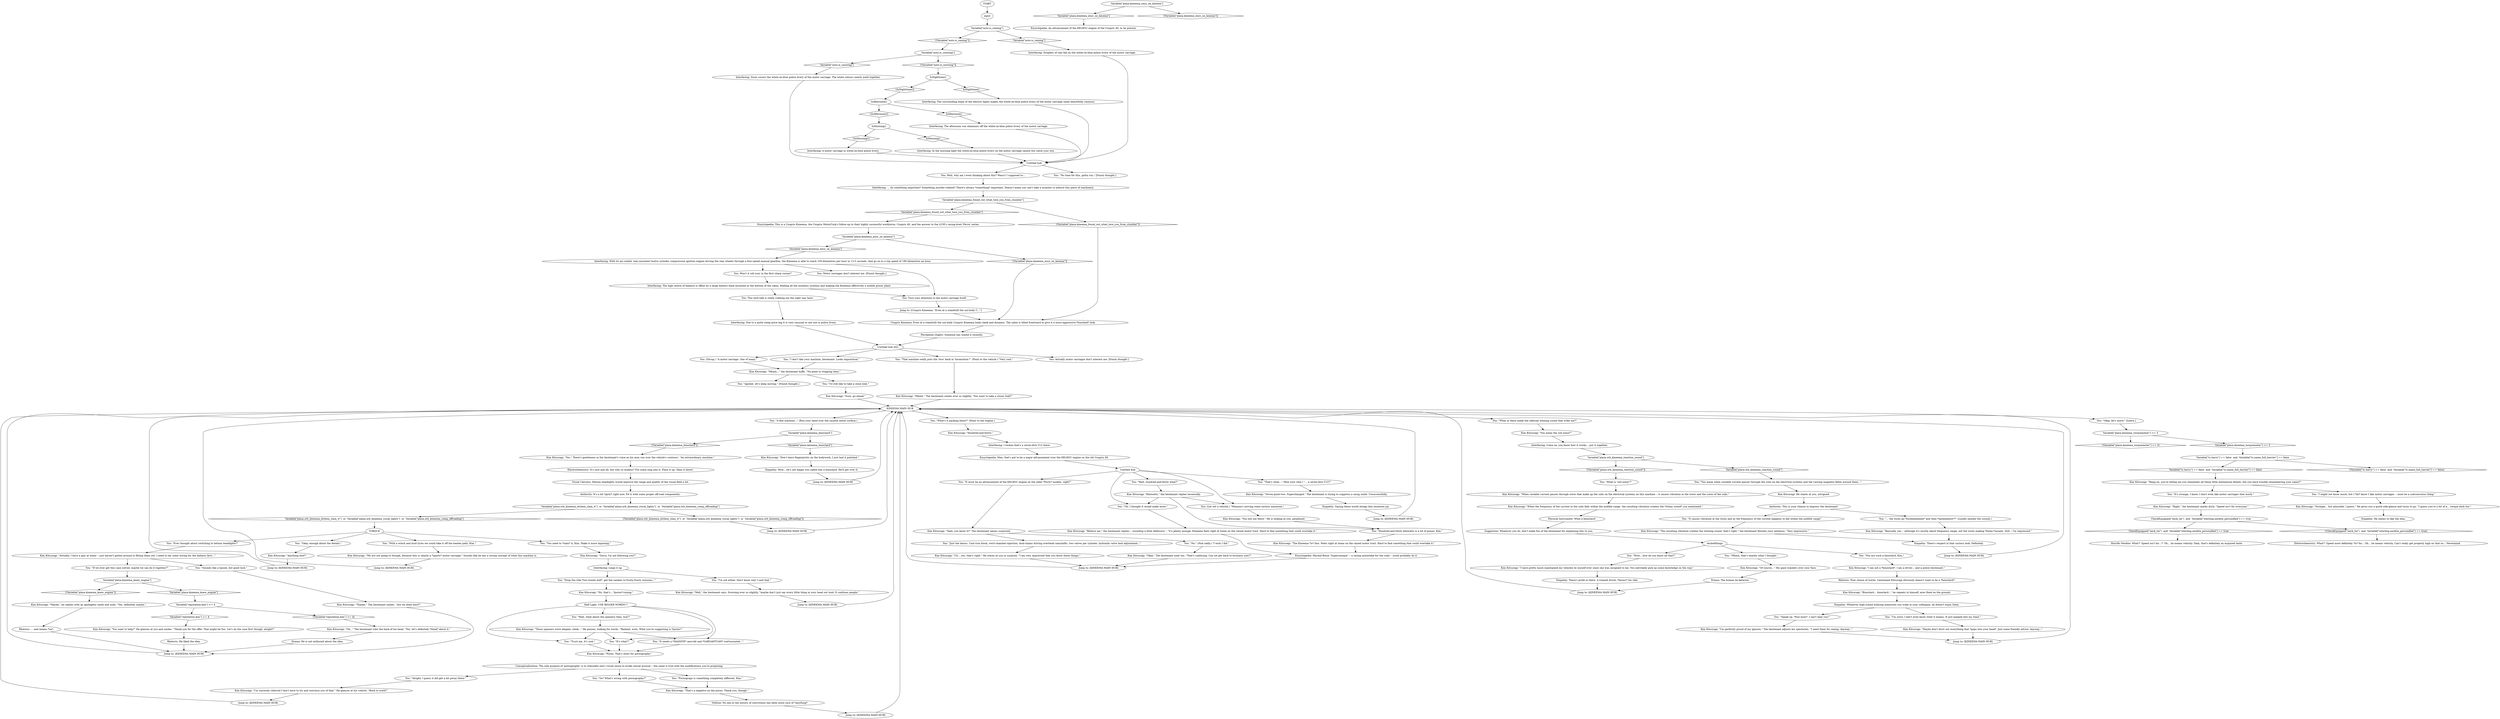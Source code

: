 # KINEEMA ORB / torque talk
# Kim has a sweet ride, the Coupris Kineema - the sports version of the Coupris 40 police motor-carriage. You should definitely talk about it.
# ==================================================
digraph G {
	  0 [label="START"];
	  1 [label="input"];
	  2 [label="Kim Kitsuragi: \"Well,\" the lieutenant says, frowning ever so slightly, \"maybe don't just say every little thing in your head out loud. It confuses people.\""];
	  3 [label="You: (Shrug.) \"A motor carriage. One of many.\""];
	  4 [label="You: \"I'd still like to take a close look.\""];
	  5 [label="You: \"What in there made the infernal whining sound that woke me?\""];
	  6 [label="You: \"It needs a *MASSIVE* aero-kit and *GARGANTUAN* roof-mounted...\""];
	  7 [label="Jump to: [KINEEMA MAIN HUB]"];
	  8 [label="You: \"Just the basics. Cast-iron block, swirl-chamber-injection, dual-chains driving overhead camshafts, two valves per cylinder, hydraulic valve lash adjustment...\""];
	  9 [label="Variable[\"plaza.kineema_ency_on_kinema\"]"];
	  10 [label="Variable[\"plaza.kineema_ency_on_kinema\"]", shape=diamond];
	  11 [label="!(Variable[\"plaza.kineema_ency_on_kinema\"])", shape=diamond];
	  12 [label="Electrochemistry: It's nice and all, but why so modest? Put some zing into it. Flare it up. Slam it down!"];
	  13 [label="Kim Kitsuragi: \"Believe me,\" the lieutenant replies -- sounding a little defensive -- \"it's plenty enough. Kineema feels right at home on the raised motor tract. Hard to find something that could overtake it.\""];
	  14 [label="Variable[\"plaza.kineema_ency_on_kinema\"]"];
	  15 [label="Variable[\"plaza.kineema_ency_on_kinema\"]", shape=diamond];
	  16 [label="!(Variable[\"plaza.kineema_ency_on_kinema\"])", shape=diamond];
	  17 [label="Jump to: [KINEEMA MAIN HUB]"];
	  18 [label="Kim Kitsuragi: \"Don't leave fingerprints on the bodywork, I just had it polished.\""];
	  19 [label="Empathy: He seems to like the idea."];
	  20 [label="You: \"It causes vibration in the wires and as the frequency of the current happens to fall within the audible range\""];
	  21 [label="Kim Kitsuragi: He stares at you, intrigued."];
	  22 [label="Jump to: [KINEEMA MAIN HUB]"];
	  23 [label="Encyclopedia: This is a Coupris Kineema, the Coupris MotorCorp's follow-up to their highly successful workhorse, Coupris 40, and the answer to the LUM's racing-bred 'Fevre' series."];
	  24 [label="Kim Kitsuragi: \"No, that's... *porno*-tuning.\""];
	  25 [label="Kim Kitsuragi: \"Porno. That's short for pornography.\""];
	  26 [label="You: \"Sounds like a hassle, but good luck.\""];
	  27 [label="Kim Kitsuragi: \"Yeah, you know it?\" The lieutenant seems surprised."];
	  28 [label="Kim Kitsuragi: \"Oh...\" The lieutenant rubs the back of his head. \"Yes, let's definitely *think* about it.\""];
	  29 [label="Kim Kitsuragi: \"Binoclard... binoclard...\" he repeats to himself, eyes fixed on the ground."];
	  30 [label="You: Won't it roll over in the first sharp corner?"];
	  31 [label="Interfacing: The afternoon sun shimmers off the white-on-blue police livery of the motor carriage."];
	  32 [label="Electrochemistry: What?! Speed most definitely *is* for... Oh... he means velocity. Can't really get properly high on that so... Nevermind."];
	  33 [label="Half Light: USE BIGGER WORDS!!!"];
	  34 [label="You: \"... the wires go *bweeeeeeeeee* and then *neeeeeeeow*?\" (Loudly imitate the sounds.)"];
	  35 [label="TORQUE"];
	  36 [label="Rhetoric: Poor choice of words. Lieutenant Kitsuragi obviously doesn't want to be a *binoclard*."];
	  37 [label="You: Turn your attention to the motor carriage itself."];
	  38 [label="You: \"It's strange, I know. I don't even like motor carriages that much.\""];
	  39 [label="Variable[\"auto.is_snowing\"]"];
	  40 [label="Variable[\"auto.is_snowing\"]", shape=diamond];
	  41 [label="!(Variable[\"auto.is_snowing\"])", shape=diamond];
	  42 [label="IsAfternoon()"];
	  43 [label="IsAfternoon()", shape=diamond];
	  44 [label="!(IsAfternoon())", shape=diamond];
	  45 [label="Interfacing: Snow covers the white-on-blue police livery of the motor carriage. The white colours nearly meld together."];
	  46 [label="Empathy: There's pride in there. A trained driver, *knows* his ride."];
	  47 [label="Physical Instrument: What a binoclard!"];
	  48 [label="You: \"No.\" (Nod sadly.) \"I wish I did.\""];
	  49 [label="Kim Kitsuragi: \"That's a negative on the porno. Thank you, though.\""];
	  50 [label="Kim Kitsuragi: \"Maybe,\" he replies with an apologetic smile and nods. \"Yes, definitely maybe.\""];
	  51 [label="Jump to: [KINEEMA MAIN HUB]"];
	  52 [label="Kim Kitsuragi: \"Maybe don't blurt out everything that *pops into your head*. Just some friendly advice. Anyway...\""];
	  53 [label="You: \"Pornograpy is something completely different, Kim.\""];
	  54 [label="Kim Kitsuragi: \"Those spinners were elegant, sleek...\" He pauses, looking for words. \"Radiant, even. What you're suggesting is *porno*.\""];
	  55 [label="Variable[\"plaza.orb_kineema_elchem_slam_it\"]  or  Variable[\"plaza.orb_kineema_viscal_lights\"]  or  Variable[\"plaza.orb_kineema_comp_offroading\"]"];
	  56 [label="Variable[\"plaza.orb_kineema_elchem_slam_it\"]  or  Variable[\"plaza.orb_kineema_viscal_lights\"]  or  Variable[\"plaza.orb_kineema_comp_offroading\"]", shape=diamond];
	  57 [label="!(Variable[\"plaza.orb_kineema_elchem_slam_it\"]  or  Variable[\"plaza.orb_kineema_viscal_lights\"]  or  Variable[\"plaza.orb_kineema_comp_offroading\"])", shape=diamond];
	  58 [label="Untitled hub"];
	  59 [label="Empathy: There's respect in that curious look. Definitely."];
	  60 [label="You: \"What's it packing there?\" (Point to the engine.)"];
	  61 [label="You: \"With a winch and mud tyres we could take it off the beaten path, Kim.\""];
	  62 [label="You: \"So? What's wrong with pornography?\""];
	  63 [label="You: \"Speak up, *four-eyes*, I can't hear you!\""];
	  64 [label="Jump to: [KINEEMA MAIN HUB]"];
	  65 [label="You: \"You mean when variable current passes through the coils on the electrical systems and the varying magnetic fields around them...\""];
	  66 [label="Encyclopedia: An advancement of the KR18GU engine of the Coupris 40, to be precise."];
	  67 [label="Interfacing: Lingo it up."];
	  68 [label="Variable[\"plaza.kineema_torquemeter\"] >= 3"];
	  69 [label="Variable[\"plaza.kineema_torquemeter\"] >= 3", shape=diamond];
	  70 [label="!(Variable[\"plaza.kineema_torquemeter\"] >= 3)", shape=diamond];
	  71 [label="Encyclopedia: Harmel-Rioux 'Supersonique' -- a racing motorbike for the road -- could probably do it."];
	  72 [label="Kim Kitsuragi: \"Yes.\" There's gentleness in the lieutenant's voice as his eyes run over the vehicle's contours. \"An extraordinary machine.\""];
	  73 [label="Kim Kitsuragi: \"You lost me there.\" He is looking at you, perplexed."];
	  74 [label="Kim Kitsuragi: \"Actually, I have a pair at home -- just haven't gotten around to fitting them yet. I need to lay some wiring for the ballasts first...\""];
	  75 [label="Kim Kitsuragi: \"Uh... yes, that's right.\" He stares at you in surprise. \"I am very impressed that you know these things.\""];
	  76 [label="Kim Kitsuragi: \"I am not a *binoclard*, I am a driver... and a police lieutenant.\""];
	  77 [label="You: \"Oh, I thought it would make more.\""];
	  78 [label="You: Wait, why am I even thinking about this? Wasn't I supposed to..."];
	  79 [label="KINEEMA MAIN HUB"];
	  80 [label="Kim Kitsuragi: \"I'm perfectly proud of my glasses.\" The lieutenant adjusts his spectacles. \"I need them for seeing. Anyway...\""];
	  81 [label="You: \"Okay, enough about the details.\""];
	  82 [label="Interfacing: Come on, you know how it works... put it together."];
	  83 [label="Encyclopedia: Man, that's got to be a major advancement over the KR18GU engine on the old Coupris 40."];
	  84 [label="Empathy: Saying these words brings him immense joy."];
	  85 [label="Kim Kitsuragi: \"Basically, yes -- although it's mostly about frequency range, not the wires making *bwee-*sounds. Still -- I'm impressed.\""];
	  86 [label="Interfacing: Due to a quite steep price tag it is very unusual to see one in police livery."];
	  87 [label="ahubofthings"];
	  88 [label="Variable[\"auto.is_raining\"]"];
	  89 [label="Variable[\"auto.is_raining\"]", shape=diamond];
	  90 [label="!(Variable[\"auto.is_raining\"])", shape=diamond];
	  91 [label="Visual Calculus: Helium headlights would improve the range and quality of the visual field a lot."];
	  92 [label="You: \"Wait, hundred-and-thirty what?\""];
	  93 [label="You: Actually motor carriages don't interest me. [Finish thought.]"];
	  94 [label="You: \"Agreed, let's keep moving.\" [Finish thought.]"];
	  95 [label="You: \"Okay, let's move.\" [Leave.]"];
	  96 [label="Kim Kitsuragi: \"I have pretty much maintained my vehicles by myself ever since one was assigned to me. You inevitably pick up some knowledge on the way.\""];
	  97 [label="Kim Kitsuragi: \"Sorry, I'm not following you?\""];
	  98 [label="Empathy: Whatever high-school bullying memories you woke in your colleague, he doesn't enjoy them."];
	  99 [label="Variable[\"plaza.kineema_binoclard\"]"];
	  100 [label="Variable[\"plaza.kineema_binoclard\"]", shape=diamond];
	  101 [label="!(Variable[\"plaza.kineema_binoclard\"])", shape=diamond];
	  102 [label="Kim Kitsuragi: \"Hang on, you're telling me you remember all these little mechanical details, but you have trouble remembering your name?\""];
	  103 [label="Authority: It's a bit *girly* right now. Fit it with some proper off-road components."];
	  104 [label="Kim Kitsuragi: \"I'm sincerely relieved I don't have to try and convince you of that.\" He glances at his vehicle. \"Back to work?\""];
	  105 [label="Volition: No one in the history of convictions has been more sure of *anything*."];
	  106 [label="Drama: The human lie-detector."];
	  107 [label="You: \"A fine machine...\" (Run your hand over the smooth metal surface.)"];
	  108 [label="Kim Kitsuragi: \"The Kineema *is* fast. Feels right at home on the raised motor tract. Hard to find something that could overtake it.\""];
	  109 [label="You: \"Ever thought about switching to helium headlights?\""];
	  110 [label="Interfacing: I reckon that's a seven-litre V12 there."];
	  111 [label="Rhetoric: He liked the idea."];
	  112 [label="Kim Kitsuragi: \"Okay.\" The lieutenant nods too. \"That's confusing. Can we get back to business now?\""];
	  113 [label="You: \"I don't like your machine, lieutenant. Looks impractical.\""];
	  114 [label="You: \"You need to *slam* it, Kim. Make it more imposing.\""];
	  115 [label="Kim Kitsuragi: \"Seven-point-two. Supercharged.\" The lieutenant is trying to suppress a smug smile. Unsuccessfully."];
	  116 [label="Jump to: [KINEEMA MAIN HUB]"];
	  117 [label="Interfacing: The surrounding blaze of the electric lights makes the white-on-blue police livery of the motor carriage seem beautifully ominous."];
	  118 [label="You: \"Wait, what about the spinners then, huh?\""];
	  119 [label="Jump to: [KINEEMA MAIN HUB]"];
	  120 [label="Jump to: [KINEEMA MAIN HUB]"];
	  121 [label="Drama: He is not enthused about the idea."];
	  122 [label="Jump to: [KINEEMA MAIN HUB]"];
	  124 [label="Kim Kitsuragi: \"We are not going to though, because this is clearly a *sports* motor carriage.\" Sounds like he has a strong concept of what this machine is."];
	  125 [label="You: (Let out a whistle.) \"Momma's serving some serious macaroni.\""];
	  126 [label="Variable[\"plaza.kineema_knew_engine\"]"];
	  127 [label="Variable[\"plaza.kineema_knew_engine\"]", shape=diamond];
	  128 [label="!(Variable[\"plaza.kineema_knew_engine\"])", shape=diamond];
	  129 [label="Jump to: [Coupris Kineema: \"Even at a standstill the uni-body C...\"]"];
	  130 [label="Jump to: [KINEEMA MAIN HUB]"];
	  131 [label="Rhetoric: ... and means *no*."];
	  132 [label="Conceptualization: The sole purpose of 'pornography' is to stimulate one's visual sense to evoke sexual arousal -- the same is true with the modifications you're proposing."];
	  133 [label="You: \"Trust me, it's cool.\""];
	  134 [label="Suggestion: Whatever you do, don't make fun of the lieutenant for explaining this to you."];
	  135 [label="Kim Kitsuragi: \"When the frequency of the current in the coils falls within the audible range  the resulting vibration creates the *whiny sound* you mentioned.\""];
	  136 [label="You: \"Drop the ride *two hundo mill*, get the camber to frosty-frosty minuses...\""];
	  137 [label="Kim Kitsuragi: \"Anything else?\""];
	  138 [label="You: \"What is 'coil noise'?\""];
	  139 [label="Untitled hub"];
	  140 [label="Variable[\"reputation.kim\"] >= 4"];
	  141 [label="Variable[\"reputation.kim\"] >= 4", shape=diamond];
	  142 [label="!(Variable[\"reputation.kim\"] >= 4)", shape=diamond];
	  143 [label="Jump to: [KINEEMA MAIN HUB]"];
	  144 [label="Authority: This is your chance to impress the lieutenant!"];
	  145 [label="Interfacing: ... do something important? Something murder-related? There's always *something* important. Doesn't mean you can't take a moment to admire this piece of machinery."];
	  146 [label="Coupris Kineema: Even at a standstill the uni-body Coupris Kineema looks sleek and dynamic. The cabin is tilted frontward to give it a more aggressive *hunched* look."];
	  147 [label="Kim Kitsuragi: \"When variable current passes through wires that make up the coils on the electrical systems on this machine -- it causes vibration in the wires and the cores of the coils.\""];
	  148 [label="You: \"Hundred-and-thirty kilowatts is a lot of power, Kim.\""];
	  149 [label="You: \"It must be an advancement of the KR18GU engine on the older *Forty* models, right?\""];
	  150 [label="You: \"I'm sorry. I don't even know what it means. It just popped into my head.\""];
	  151 [label="IsMorning()"];
	  152 [label="IsMorning()", shape=diamond];
	  153 [label="!(IsMorning())", shape=diamond];
	  154 [label="Empathy: Wow... he's not happy you called him a binoclard. He'll get over it."];
	  155 [label="You: \"I might not know much, but I *do* know I like motor carriages -- must be a subconscious thing.\""];
	  156 [label="You: \"I'm not either. Don't know why I said that.\""];
	  157 [label="You: \"That machine really puts the 'loco' back in 'locomotion'!\" (Point to the vehicle.) \"Very cool.\""];
	  158 [label="You: \"Wow... how do you know all that?\""];
	  159 [label="You: This tech-talk is really rubbing me the right way here."];
	  160 [label="Perception (Sight): Someone has waxed it recently."];
	  161 [label="Jump to: [KINEEMA MAIN HUB]"];
	  162 [label="Variable[\"tc.harry\"] == false  and  Variable[\"tc.name_full_harrier\"] == false"];
	  163 [label="Variable[\"tc.harry\"] == false  and  Variable[\"tc.name_full_harrier\"] == false", shape=diamond];
	  164 [label="!(Variable[\"tc.harry\"] == false  and  Variable[\"tc.name_full_harrier\"] == false)", shape=diamond];
	  165 [label="Kim Kitsuragi: \"You want to help?\" He glances at you and smiles. \"Thank you for the offer. That might be fun. Let's do the case first though, alright?\""];
	  166 [label="Kim Kitsuragi: \"Right,\" the lieutenant marks dryly. \"Speed isn't for everyone.\""];
	  167 [label="You: \"Alright, I guess it did get a bit porny there.\""];
	  168 [label="You: Motor carriages don't interest me. [Finish thought.]"];
	  169 [label="Interfacing: With its air-cooled, rear-mounted twelve cylinder compression ignition engine driving the rear wheels through a four-speed manual gearbox, the Kineema is able to reach 100 kilometres per hour in 13.5 seconds. And go on to a top speed of 180 kilometres an hour."];
	  170 [label="Interfacing: The high centre of balance is offset by a large battery bank mounted at the bottom of the cabin, feeding all the auxiliary systems and making the Kineema effectively a mobile power plant."];
	  171 [label="Kim Kitsuragi: \"You mean the coil noise?\""];
	  172 [label="IsNighttime()"];
	  173 [label="IsNighttime()", shape=diamond];
	  174 [label="!(IsNighttime())", shape=diamond];
	  175 [label="Interfacing: Droplets of rain fall on the white-on-blue police livery of the motor carriage."];
	  176 [label="Horrific Necktie: What?! Speed isn't for...?! Oh... he means velocity. Yeah, that's definitely an acquired taste."];
	  177 [label="Kim Kitsuragi: \"Sure, go ahead.\""];
	  178 [label="Kim Kitsuragi: \"Mhmh.\" The lieutenant smiles ever so slightly. \"You want to take a closer look?\""];
	  179 [label="Kim Kitsuragi: \"The resulting vibration creates the whining sound, that's right,\" the lieutenant finishes your sentence. \"Very impressive.\""];
	  180 [label="CheckEquipped(\"neck_tie\")  and  Variable[\"whirling.necktie_personified\"] == true"];
	  181 [label="CheckEquipped(\"neck_tie\")  and  Variable[\"whirling.necktie_personified\"] == true", shape=diamond];
	  182 [label="!(CheckEquipped(\"neck_tie\")  and  Variable[\"whirling.necktie_personified\"] == true)", shape=diamond];
	  183 [label="Untitled hub (02)"];
	  184 [label="You: \"You are such a binoclard, Kim.\""];
	  185 [label="Kim Kitsuragi: \"Of course...\" His gaze wanders over your face."];
	  186 [label="Jump to: [KINEEMA MAIN HUB]"];
	  187 [label="You: \"That's what...\" (Rub your chin.) \"... a seven-litre V12?\""];
	  188 [label="You: \"If we ever get this case solved, maybe we can do it together?\""];
	  189 [label="Kim Kitsuragi: \"Thanks.\" The lieutenant smiles. \"Are we done here?\""];
	  190 [label="Interfacing: In the morning light the white-on-blue police livery on the motor carriage cannot but catch your eye."];
	  191 [label="Interfacing: A motor carriage in white-on-blue police livery."];
	  192 [label="Variable[\"plaza.orb_kineema_reaction_sound\"]"];
	  193 [label="Variable[\"plaza.orb_kineema_reaction_sound\"]", shape=diamond];
	  194 [label="!(Variable[\"plaza.orb_kineema_reaction_sound\"])", shape=diamond];
	  195 [label="You: \"It's what?\""];
	  196 [label="Kim Kitsuragi: \"Kilowatts,\" the lieutenant replies laconically."];
	  197 [label="You: \"No time for this, gotta run.\" [Finish thought.]"];
	  198 [label="Kim Kitsuragi: \"Mhmh...\" the lieutenant huffs. \"No point in stopping then.\""];
	  199 [label="You: \"Mhmh, that's exactly what I thought.\""];
	  200 [label="Kim Kitsuragi: \"Hundred-and-thirty.\""];
	  201 [label="Kim Kitsuragi: \"Strange... but plausible, I guess.\" He gives you a quick side-glance and turns to go. \"I guess you're a bit of a... torque dork too.\""];
	  202 [label="Variable[\"plaza.kineema_found_out_what_tore_you_from_slumber\"]"];
	  203 [label="Variable[\"plaza.kineema_found_out_what_tore_you_from_slumber\"]", shape=diamond];
	  204 [label="!(Variable[\"plaza.kineema_found_out_what_tore_you_from_slumber\"])", shape=diamond];
	  0 -> 1
	  1 -> 88
	  2 -> 119
	  3 -> 198
	  4 -> 177
	  5 -> 171
	  6 -> 25
	  7 -> 79
	  8 -> 75
	  9 -> 10
	  9 -> 11
	  10 -> 66
	  12 -> 91
	  13 -> 71
	  14 -> 16
	  14 -> 15
	  15 -> 169
	  16 -> 146
	  17 -> 79
	  18 -> 154
	  20 -> 179
	  21 -> 144
	  22 -> 79
	  23 -> 14
	  24 -> 33
	  25 -> 132
	  26 -> 189
	  27 -> 8
	  27 -> 48
	  28 -> 121
	  29 -> 98
	  30 -> 170
	  31 -> 58
	  33 -> 195
	  33 -> 133
	  33 -> 118
	  33 -> 6
	  34 -> 85
	  35 -> 81
	  35 -> 114
	  35 -> 61
	  35 -> 109
	  36 -> 29
	  37 -> 129
	  38 -> 166
	  39 -> 40
	  39 -> 41
	  40 -> 45
	  41 -> 172
	  42 -> 43
	  42 -> 44
	  43 -> 31
	  44 -> 151
	  45 -> 58
	  46 -> 186
	  47 -> 134
	  48 -> 112
	  49 -> 105
	  50 -> 131
	  51 -> 79
	  52 -> 64
	  53 -> 49
	  54 -> 195
	  54 -> 133
	  54 -> 6
	  55 -> 56
	  55 -> 57
	  56 -> 35
	  57 -> 143
	  58 -> 197
	  58 -> 78
	  59 -> 161
	  60 -> 200
	  61 -> 124
	  62 -> 49
	  63 -> 80
	  64 -> 79
	  65 -> 21
	  67 -> 136
	  67 -> 156
	  68 -> 69
	  68 -> 70
	  69 -> 162
	  71 -> 17
	  72 -> 12
	  73 -> 148
	  74 -> 26
	  74 -> 188
	  75 -> 17
	  76 -> 36
	  77 -> 13
	  78 -> 145
	  79 -> 107
	  79 -> 60
	  79 -> 5
	  79 -> 95
	  80 -> 64
	  81 -> 137
	  82 -> 192
	  83 -> 139
	  84 -> 122
	  85 -> 59
	  86 -> 183
	  87 -> 184
	  87 -> 158
	  87 -> 199
	  88 -> 89
	  88 -> 90
	  89 -> 175
	  90 -> 39
	  91 -> 103
	  92 -> 196
	  95 -> 68
	  96 -> 46
	  97 -> 67
	  98 -> 150
	  98 -> 63
	  99 -> 100
	  99 -> 101
	  100 -> 18
	  101 -> 72
	  102 -> 155
	  102 -> 38
	  103 -> 55
	  104 -> 120
	  105 -> 7
	  106 -> 186
	  107 -> 99
	  108 -> 71
	  109 -> 74
	  110 -> 83
	  111 -> 51
	  112 -> 17
	  113 -> 198
	  114 -> 97
	  115 -> 84
	  116 -> 79
	  117 -> 58
	  118 -> 54
	  119 -> 79
	  120 -> 79
	  121 -> 51
	  122 -> 79
	  124 -> 22
	  125 -> 73
	  126 -> 128
	  126 -> 127
	  127 -> 140
	  128 -> 50
	  129 -> 146
	  130 -> 79
	  131 -> 51
	  132 -> 53
	  132 -> 62
	  132 -> 167
	  133 -> 25
	  134 -> 87
	  135 -> 47
	  136 -> 24
	  137 -> 130
	  138 -> 147
	  139 -> 77
	  139 -> 149
	  139 -> 187
	  139 -> 92
	  139 -> 125
	  140 -> 141
	  140 -> 142
	  141 -> 165
	  142 -> 28
	  143 -> 79
	  144 -> 34
	  144 -> 20
	  145 -> 202
	  146 -> 160
	  147 -> 135
	  148 -> 108
	  149 -> 27
	  150 -> 52
	  151 -> 152
	  151 -> 153
	  152 -> 190
	  153 -> 191
	  154 -> 116
	  155 -> 201
	  156 -> 2
	  157 -> 178
	  158 -> 96
	  159 -> 86
	  160 -> 183
	  161 -> 79
	  162 -> 163
	  162 -> 164
	  163 -> 102
	  165 -> 111
	  166 -> 180
	  167 -> 104
	  169 -> 168
	  169 -> 37
	  169 -> 30
	  170 -> 37
	  170 -> 159
	  171 -> 82
	  172 -> 173
	  172 -> 174
	  173 -> 117
	  174 -> 42
	  175 -> 58
	  177 -> 79
	  178 -> 79
	  179 -> 59
	  180 -> 181
	  180 -> 182
	  181 -> 176
	  182 -> 32
	  183 -> 113
	  183 -> 3
	  183 -> 93
	  183 -> 157
	  184 -> 76
	  185 -> 106
	  186 -> 79
	  187 -> 115
	  188 -> 126
	  189 -> 51
	  190 -> 58
	  191 -> 58
	  192 -> 193
	  192 -> 194
	  193 -> 65
	  194 -> 138
	  195 -> 25
	  196 -> 77
	  196 -> 148
	  196 -> 125
	  198 -> 4
	  198 -> 94
	  199 -> 185
	  200 -> 110
	  201 -> 19
	  202 -> 203
	  202 -> 204
	  203 -> 23
	  204 -> 146
}


